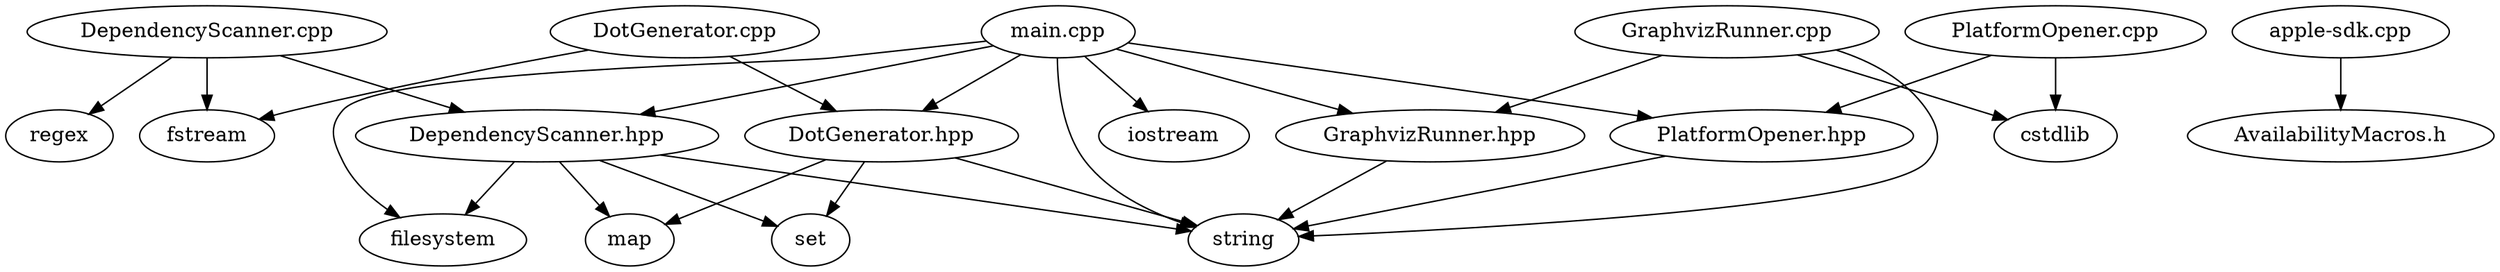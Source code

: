 digraph dependencies {
  "DependencyScanner.cpp" -> "DependencyScanner.hpp";
  "DependencyScanner.cpp" -> "fstream";
  "DependencyScanner.cpp" -> "regex";
  "DependencyScanner.hpp" -> "filesystem";
  "DependencyScanner.hpp" -> "map";
  "DependencyScanner.hpp" -> "set";
  "DependencyScanner.hpp" -> "string";
  "DotGenerator.cpp" -> "DotGenerator.hpp";
  "DotGenerator.cpp" -> "fstream";
  "DotGenerator.hpp" -> "map";
  "DotGenerator.hpp" -> "set";
  "DotGenerator.hpp" -> "string";
  "GraphvizRunner.cpp" -> "GraphvizRunner.hpp";
  "GraphvizRunner.cpp" -> "cstdlib";
  "GraphvizRunner.cpp" -> "string";
  "GraphvizRunner.hpp" -> "string";
  "PlatformOpener.cpp" -> "PlatformOpener.hpp";
  "PlatformOpener.cpp" -> "cstdlib";
  "PlatformOpener.hpp" -> "string";
  "apple-sdk.cpp" -> "AvailabilityMacros.h";
  "main.cpp" -> "DependencyScanner.hpp";
  "main.cpp" -> "DotGenerator.hpp";
  "main.cpp" -> "GraphvizRunner.hpp";
  "main.cpp" -> "PlatformOpener.hpp";
  "main.cpp" -> "filesystem";
  "main.cpp" -> "iostream";
  "main.cpp" -> "string";
}

